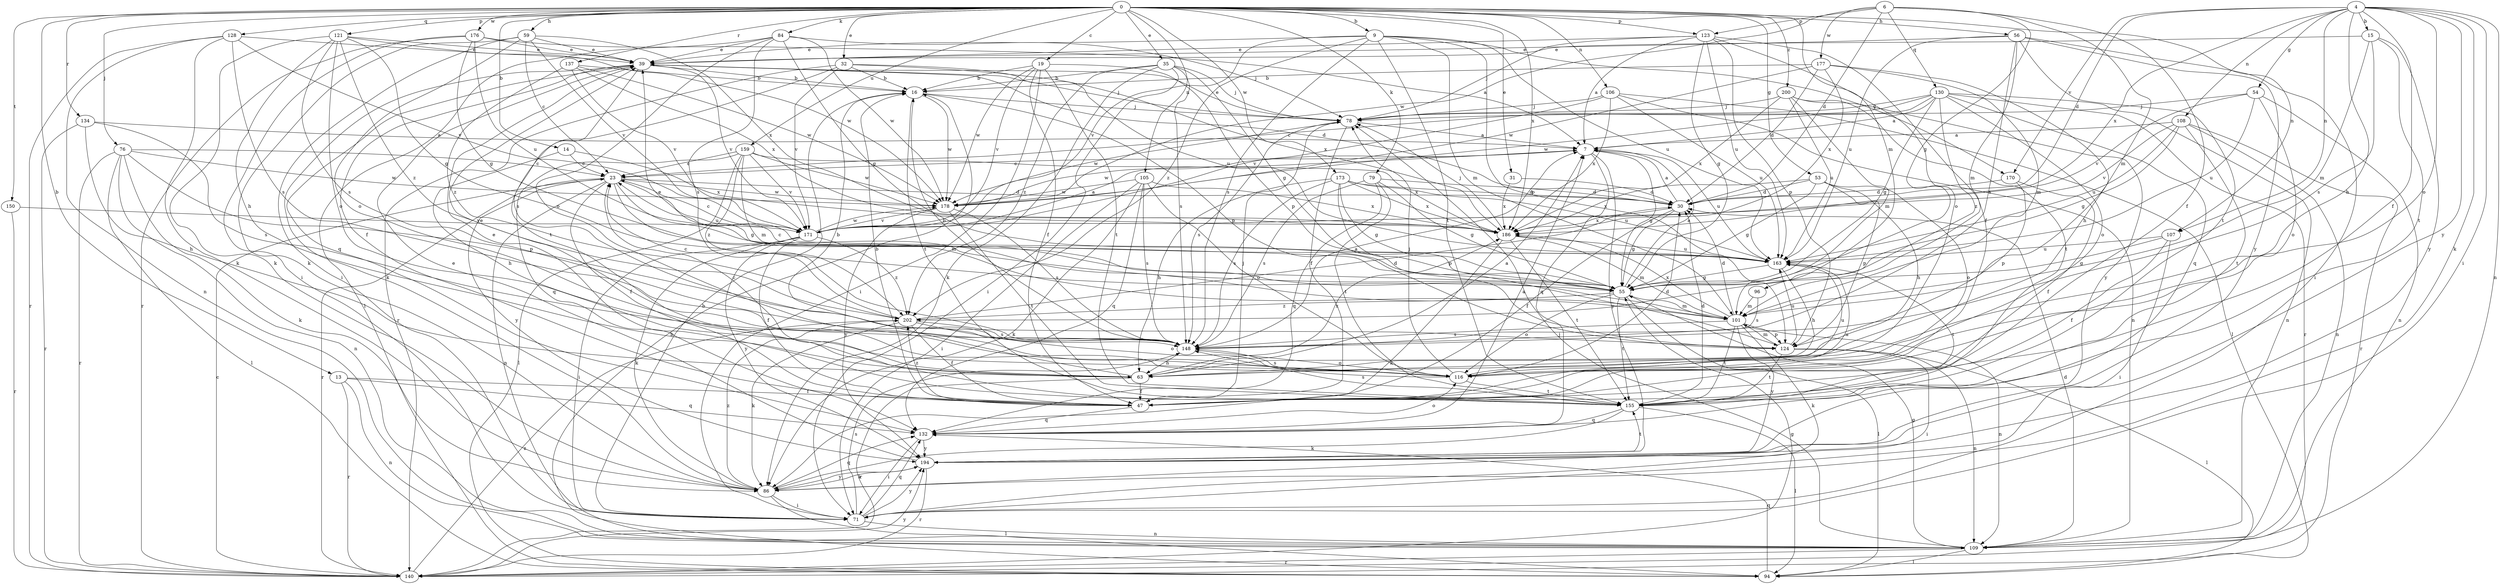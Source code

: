 strict digraph  {
0;
4;
6;
7;
9;
13;
14;
15;
16;
19;
23;
30;
31;
32;
35;
39;
47;
53;
54;
55;
56;
59;
63;
71;
76;
78;
79;
84;
86;
94;
96;
101;
105;
106;
107;
108;
109;
116;
121;
123;
124;
128;
130;
132;
134;
137;
140;
148;
150;
155;
159;
163;
170;
171;
173;
176;
177;
178;
186;
194;
200;
202;
0 -> 9  [label=b];
0 -> 13  [label=b];
0 -> 14  [label=b];
0 -> 19  [label=c];
0 -> 31  [label=e];
0 -> 32  [label=e];
0 -> 35  [label=e];
0 -> 53  [label=g];
0 -> 56  [label=h];
0 -> 59  [label=h];
0 -> 76  [label=j];
0 -> 79  [label=k];
0 -> 84  [label=k];
0 -> 96  [label=m];
0 -> 105  [label=n];
0 -> 106  [label=n];
0 -> 107  [label=n];
0 -> 121  [label=p];
0 -> 123  [label=p];
0 -> 128  [label=q];
0 -> 134  [label=r];
0 -> 137  [label=r];
0 -> 150  [label=t];
0 -> 159  [label=u];
0 -> 173  [label=w];
0 -> 176  [label=w];
0 -> 186  [label=x];
0 -> 200  [label=z];
4 -> 15  [label=b];
4 -> 30  [label=d];
4 -> 47  [label=f];
4 -> 54  [label=g];
4 -> 63  [label=h];
4 -> 71  [label=i];
4 -> 86  [label=k];
4 -> 107  [label=n];
4 -> 108  [label=n];
4 -> 109  [label=n];
4 -> 116  [label=o];
4 -> 170  [label=v];
4 -> 186  [label=x];
4 -> 194  [label=y];
6 -> 30  [label=d];
6 -> 47  [label=f];
6 -> 55  [label=g];
6 -> 101  [label=m];
6 -> 123  [label=p];
6 -> 130  [label=q];
6 -> 177  [label=w];
6 -> 178  [label=w];
7 -> 23  [label=c];
7 -> 55  [label=g];
7 -> 132  [label=q];
7 -> 163  [label=u];
7 -> 178  [label=w];
7 -> 194  [label=y];
9 -> 39  [label=e];
9 -> 101  [label=m];
9 -> 124  [label=p];
9 -> 148  [label=s];
9 -> 155  [label=t];
9 -> 163  [label=u];
9 -> 170  [label=v];
9 -> 171  [label=v];
9 -> 202  [label=z];
13 -> 47  [label=f];
13 -> 109  [label=n];
13 -> 132  [label=q];
13 -> 140  [label=r];
14 -> 23  [label=c];
14 -> 63  [label=h];
14 -> 186  [label=x];
15 -> 39  [label=e];
15 -> 101  [label=m];
15 -> 148  [label=s];
15 -> 155  [label=t];
15 -> 194  [label=y];
16 -> 78  [label=j];
16 -> 124  [label=p];
16 -> 155  [label=t];
16 -> 178  [label=w];
19 -> 16  [label=b];
19 -> 47  [label=f];
19 -> 71  [label=i];
19 -> 124  [label=p];
19 -> 155  [label=t];
19 -> 171  [label=v];
19 -> 178  [label=w];
23 -> 30  [label=d];
23 -> 47  [label=f];
23 -> 55  [label=g];
23 -> 101  [label=m];
23 -> 109  [label=n];
23 -> 140  [label=r];
23 -> 163  [label=u];
23 -> 178  [label=w];
23 -> 194  [label=y];
30 -> 7  [label=a];
30 -> 47  [label=f];
30 -> 55  [label=g];
30 -> 186  [label=x];
31 -> 30  [label=d];
31 -> 186  [label=x];
32 -> 16  [label=b];
32 -> 140  [label=r];
32 -> 155  [label=t];
32 -> 163  [label=u];
32 -> 171  [label=v];
32 -> 186  [label=x];
35 -> 16  [label=b];
35 -> 55  [label=g];
35 -> 71  [label=i];
35 -> 78  [label=j];
35 -> 86  [label=k];
35 -> 148  [label=s];
35 -> 202  [label=z];
39 -> 16  [label=b];
39 -> 30  [label=d];
39 -> 47  [label=f];
39 -> 78  [label=j];
39 -> 86  [label=k];
39 -> 132  [label=q];
39 -> 148  [label=s];
39 -> 171  [label=v];
47 -> 16  [label=b];
47 -> 78  [label=j];
47 -> 132  [label=q];
47 -> 163  [label=u];
47 -> 202  [label=z];
53 -> 30  [label=d];
53 -> 55  [label=g];
53 -> 63  [label=h];
53 -> 116  [label=o];
53 -> 124  [label=p];
53 -> 186  [label=x];
54 -> 78  [label=j];
54 -> 109  [label=n];
54 -> 116  [label=o];
54 -> 163  [label=u];
54 -> 171  [label=v];
55 -> 7  [label=a];
55 -> 23  [label=c];
55 -> 94  [label=l];
55 -> 101  [label=m];
55 -> 116  [label=o];
55 -> 155  [label=t];
55 -> 202  [label=z];
56 -> 39  [label=e];
56 -> 71  [label=i];
56 -> 101  [label=m];
56 -> 148  [label=s];
56 -> 155  [label=t];
56 -> 163  [label=u];
56 -> 194  [label=y];
59 -> 23  [label=c];
59 -> 39  [label=e];
59 -> 71  [label=i];
59 -> 86  [label=k];
59 -> 116  [label=o];
59 -> 171  [label=v];
59 -> 186  [label=x];
63 -> 7  [label=a];
63 -> 16  [label=b];
63 -> 23  [label=c];
63 -> 47  [label=f];
63 -> 140  [label=r];
63 -> 186  [label=x];
71 -> 16  [label=b];
71 -> 109  [label=n];
71 -> 132  [label=q];
71 -> 148  [label=s];
71 -> 194  [label=y];
76 -> 23  [label=c];
76 -> 86  [label=k];
76 -> 94  [label=l];
76 -> 109  [label=n];
76 -> 124  [label=p];
76 -> 140  [label=r];
76 -> 178  [label=w];
78 -> 7  [label=a];
78 -> 39  [label=e];
78 -> 47  [label=f];
78 -> 148  [label=s];
78 -> 178  [label=w];
79 -> 30  [label=d];
79 -> 55  [label=g];
79 -> 132  [label=q];
79 -> 148  [label=s];
79 -> 155  [label=t];
84 -> 39  [label=e];
84 -> 55  [label=g];
84 -> 78  [label=j];
84 -> 94  [label=l];
84 -> 116  [label=o];
84 -> 148  [label=s];
84 -> 178  [label=w];
86 -> 71  [label=i];
86 -> 94  [label=l];
86 -> 132  [label=q];
86 -> 194  [label=y];
86 -> 202  [label=z];
94 -> 16  [label=b];
94 -> 132  [label=q];
96 -> 101  [label=m];
96 -> 148  [label=s];
101 -> 30  [label=d];
101 -> 39  [label=e];
101 -> 86  [label=k];
101 -> 109  [label=n];
101 -> 124  [label=p];
101 -> 148  [label=s];
101 -> 155  [label=t];
101 -> 186  [label=x];
101 -> 194  [label=y];
105 -> 71  [label=i];
105 -> 86  [label=k];
105 -> 116  [label=o];
105 -> 132  [label=q];
105 -> 148  [label=s];
105 -> 178  [label=w];
105 -> 186  [label=x];
106 -> 78  [label=j];
106 -> 94  [label=l];
106 -> 109  [label=n];
106 -> 163  [label=u];
106 -> 171  [label=v];
106 -> 186  [label=x];
107 -> 47  [label=f];
107 -> 55  [label=g];
107 -> 71  [label=i];
107 -> 163  [label=u];
108 -> 7  [label=a];
108 -> 55  [label=g];
108 -> 109  [label=n];
108 -> 140  [label=r];
108 -> 155  [label=t];
108 -> 163  [label=u];
108 -> 171  [label=v];
109 -> 30  [label=d];
109 -> 55  [label=g];
109 -> 78  [label=j];
109 -> 94  [label=l];
109 -> 140  [label=r];
116 -> 30  [label=d];
116 -> 39  [label=e];
116 -> 78  [label=j];
116 -> 148  [label=s];
116 -> 155  [label=t];
116 -> 163  [label=u];
121 -> 39  [label=e];
121 -> 55  [label=g];
121 -> 63  [label=h];
121 -> 86  [label=k];
121 -> 116  [label=o];
121 -> 148  [label=s];
121 -> 178  [label=w];
121 -> 202  [label=z];
123 -> 7  [label=a];
123 -> 39  [label=e];
123 -> 47  [label=f];
123 -> 55  [label=g];
123 -> 78  [label=j];
123 -> 116  [label=o];
123 -> 124  [label=p];
123 -> 163  [label=u];
124 -> 71  [label=i];
124 -> 94  [label=l];
124 -> 101  [label=m];
124 -> 109  [label=n];
124 -> 155  [label=t];
124 -> 163  [label=u];
128 -> 39  [label=e];
128 -> 86  [label=k];
128 -> 109  [label=n];
128 -> 140  [label=r];
128 -> 148  [label=s];
128 -> 171  [label=v];
130 -> 7  [label=a];
130 -> 23  [label=c];
130 -> 55  [label=g];
130 -> 78  [label=j];
130 -> 109  [label=n];
130 -> 116  [label=o];
130 -> 132  [label=q];
130 -> 140  [label=r];
130 -> 178  [label=w];
130 -> 202  [label=z];
132 -> 7  [label=a];
132 -> 71  [label=i];
132 -> 116  [label=o];
132 -> 194  [label=y];
134 -> 7  [label=a];
134 -> 63  [label=h];
134 -> 140  [label=r];
134 -> 148  [label=s];
137 -> 16  [label=b];
137 -> 171  [label=v];
137 -> 178  [label=w];
137 -> 186  [label=x];
137 -> 202  [label=z];
140 -> 23  [label=c];
140 -> 55  [label=g];
140 -> 194  [label=y];
140 -> 202  [label=z];
148 -> 7  [label=a];
148 -> 16  [label=b];
148 -> 63  [label=h];
148 -> 116  [label=o];
150 -> 140  [label=r];
150 -> 171  [label=v];
155 -> 30  [label=d];
155 -> 39  [label=e];
155 -> 86  [label=k];
155 -> 94  [label=l];
155 -> 132  [label=q];
155 -> 148  [label=s];
159 -> 23  [label=c];
159 -> 94  [label=l];
159 -> 101  [label=m];
159 -> 132  [label=q];
159 -> 171  [label=v];
159 -> 178  [label=w];
159 -> 186  [label=x];
159 -> 202  [label=z];
163 -> 55  [label=g];
163 -> 63  [label=h];
163 -> 155  [label=t];
170 -> 30  [label=d];
170 -> 47  [label=f];
170 -> 124  [label=p];
171 -> 7  [label=a];
171 -> 23  [label=c];
171 -> 47  [label=f];
171 -> 71  [label=i];
171 -> 86  [label=k];
171 -> 178  [label=w];
171 -> 194  [label=y];
171 -> 202  [label=z];
173 -> 30  [label=d];
173 -> 55  [label=g];
173 -> 63  [label=h];
173 -> 124  [label=p];
173 -> 148  [label=s];
173 -> 163  [label=u];
173 -> 186  [label=x];
176 -> 7  [label=a];
176 -> 39  [label=e];
176 -> 55  [label=g];
176 -> 71  [label=i];
176 -> 140  [label=r];
176 -> 163  [label=u];
177 -> 16  [label=b];
177 -> 30  [label=d];
177 -> 63  [label=h];
177 -> 101  [label=m];
177 -> 178  [label=w];
177 -> 186  [label=x];
178 -> 148  [label=s];
178 -> 155  [label=t];
178 -> 171  [label=v];
178 -> 194  [label=y];
186 -> 78  [label=j];
186 -> 86  [label=k];
186 -> 101  [label=m];
186 -> 155  [label=t];
186 -> 163  [label=u];
194 -> 39  [label=e];
194 -> 86  [label=k];
194 -> 140  [label=r];
194 -> 155  [label=t];
200 -> 78  [label=j];
200 -> 101  [label=m];
200 -> 155  [label=t];
200 -> 163  [label=u];
200 -> 186  [label=x];
200 -> 194  [label=y];
202 -> 23  [label=c];
202 -> 30  [label=d];
202 -> 47  [label=f];
202 -> 86  [label=k];
202 -> 116  [label=o];
202 -> 148  [label=s];
}
